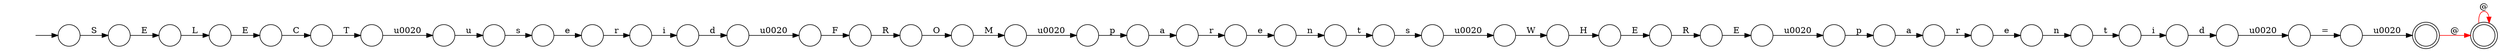digraph Automaton {
  rankdir = LR;
  0 [shape=circle,label=""];
  0 -> 40 [label="O"]
  1 [shape=circle,label=""];
  1 -> 37 [label="a"]
  2 [shape=circle,label=""];
  2 -> 41 [label="p"]
  3 [shape=circle,label=""];
  3 -> 33 [label="e"]
  4 [shape=circle,label=""];
  4 -> 18 [label="E"]
  5 [shape=circle,label=""];
  5 -> 11 [label="n"]
  6 [shape=circle,label=""];
  6 -> 25 [label="W"]
  7 [shape=circle,label=""];
  7 -> 24 [label="i"]
  8 [shape=circle,label=""];
  8 -> 3 [label="s"]
  9 [shape=circle,label=""];
  9 -> 15 [label="d"]
  10 [shape=circle,label=""];
  10 -> 32 [label="E"]
  11 [shape=circle,label=""];
  11 -> 43 [label="t"]
  12 [shape=circle,label=""];
  12 -> 4 [label="L"]
  13 [shape=circle,label=""];
  13 -> 27 [label="\u0020"]
  14 [shape=circle,label=""];
  initial [shape=plaintext,label=""];
  initial -> 14
  14 -> 26 [label="S"]
  15 [shape=circle,label=""];
  15 -> 23 [label="\u0020"]
  16 [shape=circle,label=""];
  16 -> 36 [label="\u0020"]
  17 [shape=circle,label=""];
  17 -> 16 [label="T"]
  18 [shape=circle,label=""];
  18 -> 17 [label="C"]
  19 [shape=circle,label=""];
  19 -> 10 [label="R"]
  20 [shape=circle,label=""];
  20 -> 1 [label="p"]
  21 [shape=circle,label=""];
  21 -> 0 [label="R"]
  22 [shape=circle,label=""];
  22 -> 20 [label="\u0020"]
  23 [shape=circle,label=""];
  23 -> 13 [label="="]
  24 [shape=circle,label=""];
  24 -> 45 [label="d"]
  25 [shape=circle,label=""];
  25 -> 44 [label="H"]
  26 [shape=circle,label=""];
  26 -> 12 [label="E"]
  27 [shape=doublecircle,label=""];
  27 -> 34 [label="@",color=red]
  28 [shape=circle,label=""];
  28 -> 42 [label="n"]
  29 [shape=circle,label=""];
  29 -> 6 [label="\u0020"]
  30 [shape=circle,label=""];
  30 -> 38 [label="r"]
  31 [shape=circle,label=""];
  31 -> 21 [label="F"]
  32 [shape=circle,label=""];
  32 -> 2 [label="\u0020"]
  33 [shape=circle,label=""];
  33 -> 7 [label="r"]
  34 [shape=doublecircle,label=""];
  34 -> 34 [label="@",color=red]
  35 [shape=circle,label=""];
  35 -> 9 [label="i"]
  36 [shape=circle,label=""];
  36 -> 8 [label="u"]
  37 [shape=circle,label=""];
  37 -> 39 [label="r"]
  38 [shape=circle,label=""];
  38 -> 28 [label="e"]
  39 [shape=circle,label=""];
  39 -> 5 [label="e"]
  40 [shape=circle,label=""];
  40 -> 22 [label="M"]
  41 [shape=circle,label=""];
  41 -> 30 [label="a"]
  42 [shape=circle,label=""];
  42 -> 35 [label="t"]
  43 [shape=circle,label=""];
  43 -> 29 [label="s"]
  44 [shape=circle,label=""];
  44 -> 19 [label="E"]
  45 [shape=circle,label=""];
  45 -> 31 [label="\u0020"]
}
